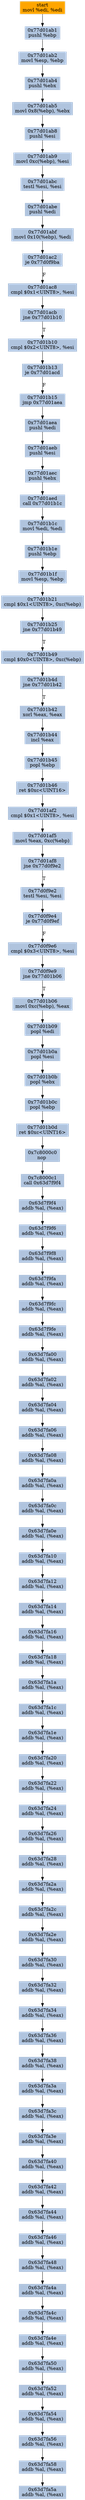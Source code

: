 digraph G {
node[shape=rectangle,style=filled,fillcolor=lightsteelblue,color=lightsteelblue]
bgcolor="transparent"
a0x77d01aafmovl_edi_edi[label="start\nmovl %edi, %edi",color="lightgrey",fillcolor="orange"];
a0x77d01ab1pushl_ebp[label="0x77d01ab1\npushl %ebp"];
a0x77d01ab2movl_esp_ebp[label="0x77d01ab2\nmovl %esp, %ebp"];
a0x77d01ab4pushl_ebx[label="0x77d01ab4\npushl %ebx"];
a0x77d01ab5movl_0x8ebp__ebx[label="0x77d01ab5\nmovl 0x8(%ebp), %ebx"];
a0x77d01ab8pushl_esi[label="0x77d01ab8\npushl %esi"];
a0x77d01ab9movl_0xcebp__esi[label="0x77d01ab9\nmovl 0xc(%ebp), %esi"];
a0x77d01abctestl_esi_esi[label="0x77d01abc\ntestl %esi, %esi"];
a0x77d01abepushl_edi[label="0x77d01abe\npushl %edi"];
a0x77d01abfmovl_0x10ebp__edi[label="0x77d01abf\nmovl 0x10(%ebp), %edi"];
a0x77d01ac2je_0x77d0f9ba[label="0x77d01ac2\nje 0x77d0f9ba"];
a0x77d01ac8cmpl_0x1UINT8_esi[label="0x77d01ac8\ncmpl $0x1<UINT8>, %esi"];
a0x77d01acbjne_0x77d01b10[label="0x77d01acb\njne 0x77d01b10"];
a0x77d01b10cmpl_0x2UINT8_esi[label="0x77d01b10\ncmpl $0x2<UINT8>, %esi"];
a0x77d01b13je_0x77d01acd[label="0x77d01b13\nje 0x77d01acd"];
a0x77d01b15jmp_0x77d01aea[label="0x77d01b15\njmp 0x77d01aea"];
a0x77d01aeapushl_edi[label="0x77d01aea\npushl %edi"];
a0x77d01aebpushl_esi[label="0x77d01aeb\npushl %esi"];
a0x77d01aecpushl_ebx[label="0x77d01aec\npushl %ebx"];
a0x77d01aedcall_0x77d01b1c[label="0x77d01aed\ncall 0x77d01b1c"];
a0x77d01b1cmovl_edi_edi[label="0x77d01b1c\nmovl %edi, %edi"];
a0x77d01b1epushl_ebp[label="0x77d01b1e\npushl %ebp"];
a0x77d01b1fmovl_esp_ebp[label="0x77d01b1f\nmovl %esp, %ebp"];
a0x77d01b21cmpl_0x1UINT8_0xcebp_[label="0x77d01b21\ncmpl $0x1<UINT8>, 0xc(%ebp)"];
a0x77d01b25jne_0x77d01b49[label="0x77d01b25\njne 0x77d01b49"];
a0x77d01b49cmpl_0x0UINT8_0xcebp_[label="0x77d01b49\ncmpl $0x0<UINT8>, 0xc(%ebp)"];
a0x77d01b4djne_0x77d01b42[label="0x77d01b4d\njne 0x77d01b42"];
a0x77d01b42xorl_eax_eax[label="0x77d01b42\nxorl %eax, %eax"];
a0x77d01b44incl_eax[label="0x77d01b44\nincl %eax"];
a0x77d01b45popl_ebp[label="0x77d01b45\npopl %ebp"];
a0x77d01b46ret_0xcUINT16[label="0x77d01b46\nret $0xc<UINT16>"];
a0x77d01af2cmpl_0x1UINT8_esi[label="0x77d01af2\ncmpl $0x1<UINT8>, %esi"];
a0x77d01af5movl_eax_0xcebp_[label="0x77d01af5\nmovl %eax, 0xc(%ebp)"];
a0x77d01af8jne_0x77d0f9e2[label="0x77d01af8\njne 0x77d0f9e2"];
a0x77d0f9e2testl_esi_esi[label="0x77d0f9e2\ntestl %esi, %esi"];
a0x77d0f9e4je_0x77d0f9ef[label="0x77d0f9e4\nje 0x77d0f9ef"];
a0x77d0f9e6cmpl_0x3UINT8_esi[label="0x77d0f9e6\ncmpl $0x3<UINT8>, %esi"];
a0x77d0f9e9jne_0x77d01b06[label="0x77d0f9e9\njne 0x77d01b06"];
a0x77d01b06movl_0xcebp__eax[label="0x77d01b06\nmovl 0xc(%ebp), %eax"];
a0x77d01b09popl_edi[label="0x77d01b09\npopl %edi"];
a0x77d01b0apopl_esi[label="0x77d01b0a\npopl %esi"];
a0x77d01b0bpopl_ebx[label="0x77d01b0b\npopl %ebx"];
a0x77d01b0cpopl_ebp[label="0x77d01b0c\npopl %ebp"];
a0x77d01b0dret_0xcUINT16[label="0x77d01b0d\nret $0xc<UINT16>"];
a0x7c8000c0nop_[label="0x7c8000c0\nnop "];
a0x7c8000c1call_0x63d7f9f4[label="0x7c8000c1\ncall 0x63d7f9f4"];
a0x63d7f9f4addb_al_eax_[label="0x63d7f9f4\naddb %al, (%eax)"];
a0x63d7f9f6addb_al_eax_[label="0x63d7f9f6\naddb %al, (%eax)"];
a0x63d7f9f8addb_al_eax_[label="0x63d7f9f8\naddb %al, (%eax)"];
a0x63d7f9faaddb_al_eax_[label="0x63d7f9fa\naddb %al, (%eax)"];
a0x63d7f9fcaddb_al_eax_[label="0x63d7f9fc\naddb %al, (%eax)"];
a0x63d7f9feaddb_al_eax_[label="0x63d7f9fe\naddb %al, (%eax)"];
a0x63d7fa00addb_al_eax_[label="0x63d7fa00\naddb %al, (%eax)"];
a0x63d7fa02addb_al_eax_[label="0x63d7fa02\naddb %al, (%eax)"];
a0x63d7fa04addb_al_eax_[label="0x63d7fa04\naddb %al, (%eax)"];
a0x63d7fa06addb_al_eax_[label="0x63d7fa06\naddb %al, (%eax)"];
a0x63d7fa08addb_al_eax_[label="0x63d7fa08\naddb %al, (%eax)"];
a0x63d7fa0aaddb_al_eax_[label="0x63d7fa0a\naddb %al, (%eax)"];
a0x63d7fa0caddb_al_eax_[label="0x63d7fa0c\naddb %al, (%eax)"];
a0x63d7fa0eaddb_al_eax_[label="0x63d7fa0e\naddb %al, (%eax)"];
a0x63d7fa10addb_al_eax_[label="0x63d7fa10\naddb %al, (%eax)"];
a0x63d7fa12addb_al_eax_[label="0x63d7fa12\naddb %al, (%eax)"];
a0x63d7fa14addb_al_eax_[label="0x63d7fa14\naddb %al, (%eax)"];
a0x63d7fa16addb_al_eax_[label="0x63d7fa16\naddb %al, (%eax)"];
a0x63d7fa18addb_al_eax_[label="0x63d7fa18\naddb %al, (%eax)"];
a0x63d7fa1aaddb_al_eax_[label="0x63d7fa1a\naddb %al, (%eax)"];
a0x63d7fa1caddb_al_eax_[label="0x63d7fa1c\naddb %al, (%eax)"];
a0x63d7fa1eaddb_al_eax_[label="0x63d7fa1e\naddb %al, (%eax)"];
a0x63d7fa20addb_al_eax_[label="0x63d7fa20\naddb %al, (%eax)"];
a0x63d7fa22addb_al_eax_[label="0x63d7fa22\naddb %al, (%eax)"];
a0x63d7fa24addb_al_eax_[label="0x63d7fa24\naddb %al, (%eax)"];
a0x63d7fa26addb_al_eax_[label="0x63d7fa26\naddb %al, (%eax)"];
a0x63d7fa28addb_al_eax_[label="0x63d7fa28\naddb %al, (%eax)"];
a0x63d7fa2aaddb_al_eax_[label="0x63d7fa2a\naddb %al, (%eax)"];
a0x63d7fa2caddb_al_eax_[label="0x63d7fa2c\naddb %al, (%eax)"];
a0x63d7fa2eaddb_al_eax_[label="0x63d7fa2e\naddb %al, (%eax)"];
a0x63d7fa30addb_al_eax_[label="0x63d7fa30\naddb %al, (%eax)"];
a0x63d7fa32addb_al_eax_[label="0x63d7fa32\naddb %al, (%eax)"];
a0x63d7fa34addb_al_eax_[label="0x63d7fa34\naddb %al, (%eax)"];
a0x63d7fa36addb_al_eax_[label="0x63d7fa36\naddb %al, (%eax)"];
a0x63d7fa38addb_al_eax_[label="0x63d7fa38\naddb %al, (%eax)"];
a0x63d7fa3aaddb_al_eax_[label="0x63d7fa3a\naddb %al, (%eax)"];
a0x63d7fa3caddb_al_eax_[label="0x63d7fa3c\naddb %al, (%eax)"];
a0x63d7fa3eaddb_al_eax_[label="0x63d7fa3e\naddb %al, (%eax)"];
a0x63d7fa40addb_al_eax_[label="0x63d7fa40\naddb %al, (%eax)"];
a0x63d7fa42addb_al_eax_[label="0x63d7fa42\naddb %al, (%eax)"];
a0x63d7fa44addb_al_eax_[label="0x63d7fa44\naddb %al, (%eax)"];
a0x63d7fa46addb_al_eax_[label="0x63d7fa46\naddb %al, (%eax)"];
a0x63d7fa48addb_al_eax_[label="0x63d7fa48\naddb %al, (%eax)"];
a0x63d7fa4aaddb_al_eax_[label="0x63d7fa4a\naddb %al, (%eax)"];
a0x63d7fa4caddb_al_eax_[label="0x63d7fa4c\naddb %al, (%eax)"];
a0x63d7fa4eaddb_al_eax_[label="0x63d7fa4e\naddb %al, (%eax)"];
a0x63d7fa50addb_al_eax_[label="0x63d7fa50\naddb %al, (%eax)"];
a0x63d7fa52addb_al_eax_[label="0x63d7fa52\naddb %al, (%eax)"];
a0x63d7fa54addb_al_eax_[label="0x63d7fa54\naddb %al, (%eax)"];
a0x63d7fa56addb_al_eax_[label="0x63d7fa56\naddb %al, (%eax)"];
a0x63d7fa58addb_al_eax_[label="0x63d7fa58\naddb %al, (%eax)"];
a0x63d7fa5aaddb_al_eax_[label="0x63d7fa5a\naddb %al, (%eax)"];
a0x77d01aafmovl_edi_edi -> a0x77d01ab1pushl_ebp [color="#000000"];
a0x77d01ab1pushl_ebp -> a0x77d01ab2movl_esp_ebp [color="#000000"];
a0x77d01ab2movl_esp_ebp -> a0x77d01ab4pushl_ebx [color="#000000"];
a0x77d01ab4pushl_ebx -> a0x77d01ab5movl_0x8ebp__ebx [color="#000000"];
a0x77d01ab5movl_0x8ebp__ebx -> a0x77d01ab8pushl_esi [color="#000000"];
a0x77d01ab8pushl_esi -> a0x77d01ab9movl_0xcebp__esi [color="#000000"];
a0x77d01ab9movl_0xcebp__esi -> a0x77d01abctestl_esi_esi [color="#000000"];
a0x77d01abctestl_esi_esi -> a0x77d01abepushl_edi [color="#000000"];
a0x77d01abepushl_edi -> a0x77d01abfmovl_0x10ebp__edi [color="#000000"];
a0x77d01abfmovl_0x10ebp__edi -> a0x77d01ac2je_0x77d0f9ba [color="#000000"];
a0x77d01ac2je_0x77d0f9ba -> a0x77d01ac8cmpl_0x1UINT8_esi [color="#000000",label="F"];
a0x77d01ac8cmpl_0x1UINT8_esi -> a0x77d01acbjne_0x77d01b10 [color="#000000"];
a0x77d01acbjne_0x77d01b10 -> a0x77d01b10cmpl_0x2UINT8_esi [color="#000000",label="T"];
a0x77d01b10cmpl_0x2UINT8_esi -> a0x77d01b13je_0x77d01acd [color="#000000"];
a0x77d01b13je_0x77d01acd -> a0x77d01b15jmp_0x77d01aea [color="#000000",label="F"];
a0x77d01b15jmp_0x77d01aea -> a0x77d01aeapushl_edi [color="#000000"];
a0x77d01aeapushl_edi -> a0x77d01aebpushl_esi [color="#000000"];
a0x77d01aebpushl_esi -> a0x77d01aecpushl_ebx [color="#000000"];
a0x77d01aecpushl_ebx -> a0x77d01aedcall_0x77d01b1c [color="#000000"];
a0x77d01aedcall_0x77d01b1c -> a0x77d01b1cmovl_edi_edi [color="#000000"];
a0x77d01b1cmovl_edi_edi -> a0x77d01b1epushl_ebp [color="#000000"];
a0x77d01b1epushl_ebp -> a0x77d01b1fmovl_esp_ebp [color="#000000"];
a0x77d01b1fmovl_esp_ebp -> a0x77d01b21cmpl_0x1UINT8_0xcebp_ [color="#000000"];
a0x77d01b21cmpl_0x1UINT8_0xcebp_ -> a0x77d01b25jne_0x77d01b49 [color="#000000"];
a0x77d01b25jne_0x77d01b49 -> a0x77d01b49cmpl_0x0UINT8_0xcebp_ [color="#000000",label="T"];
a0x77d01b49cmpl_0x0UINT8_0xcebp_ -> a0x77d01b4djne_0x77d01b42 [color="#000000"];
a0x77d01b4djne_0x77d01b42 -> a0x77d01b42xorl_eax_eax [color="#000000",label="T"];
a0x77d01b42xorl_eax_eax -> a0x77d01b44incl_eax [color="#000000"];
a0x77d01b44incl_eax -> a0x77d01b45popl_ebp [color="#000000"];
a0x77d01b45popl_ebp -> a0x77d01b46ret_0xcUINT16 [color="#000000"];
a0x77d01b46ret_0xcUINT16 -> a0x77d01af2cmpl_0x1UINT8_esi [color="#000000"];
a0x77d01af2cmpl_0x1UINT8_esi -> a0x77d01af5movl_eax_0xcebp_ [color="#000000"];
a0x77d01af5movl_eax_0xcebp_ -> a0x77d01af8jne_0x77d0f9e2 [color="#000000"];
a0x77d01af8jne_0x77d0f9e2 -> a0x77d0f9e2testl_esi_esi [color="#000000",label="T"];
a0x77d0f9e2testl_esi_esi -> a0x77d0f9e4je_0x77d0f9ef [color="#000000"];
a0x77d0f9e4je_0x77d0f9ef -> a0x77d0f9e6cmpl_0x3UINT8_esi [color="#000000",label="F"];
a0x77d0f9e6cmpl_0x3UINT8_esi -> a0x77d0f9e9jne_0x77d01b06 [color="#000000"];
a0x77d0f9e9jne_0x77d01b06 -> a0x77d01b06movl_0xcebp__eax [color="#000000",label="T"];
a0x77d01b06movl_0xcebp__eax -> a0x77d01b09popl_edi [color="#000000"];
a0x77d01b09popl_edi -> a0x77d01b0apopl_esi [color="#000000"];
a0x77d01b0apopl_esi -> a0x77d01b0bpopl_ebx [color="#000000"];
a0x77d01b0bpopl_ebx -> a0x77d01b0cpopl_ebp [color="#000000"];
a0x77d01b0cpopl_ebp -> a0x77d01b0dret_0xcUINT16 [color="#000000"];
a0x77d01b0dret_0xcUINT16 -> a0x7c8000c0nop_ [color="#000000"];
a0x7c8000c0nop_ -> a0x7c8000c1call_0x63d7f9f4 [color="#000000"];
a0x7c8000c1call_0x63d7f9f4 -> a0x63d7f9f4addb_al_eax_ [color="#000000"];
a0x63d7f9f4addb_al_eax_ -> a0x63d7f9f6addb_al_eax_ [color="#000000"];
a0x63d7f9f6addb_al_eax_ -> a0x63d7f9f8addb_al_eax_ [color="#000000"];
a0x63d7f9f8addb_al_eax_ -> a0x63d7f9faaddb_al_eax_ [color="#000000"];
a0x63d7f9faaddb_al_eax_ -> a0x63d7f9fcaddb_al_eax_ [color="#000000"];
a0x63d7f9fcaddb_al_eax_ -> a0x63d7f9feaddb_al_eax_ [color="#000000"];
a0x63d7f9feaddb_al_eax_ -> a0x63d7fa00addb_al_eax_ [color="#000000"];
a0x63d7fa00addb_al_eax_ -> a0x63d7fa02addb_al_eax_ [color="#000000"];
a0x63d7fa02addb_al_eax_ -> a0x63d7fa04addb_al_eax_ [color="#000000"];
a0x63d7fa04addb_al_eax_ -> a0x63d7fa06addb_al_eax_ [color="#000000"];
a0x63d7fa06addb_al_eax_ -> a0x63d7fa08addb_al_eax_ [color="#000000"];
a0x63d7fa08addb_al_eax_ -> a0x63d7fa0aaddb_al_eax_ [color="#000000"];
a0x63d7fa0aaddb_al_eax_ -> a0x63d7fa0caddb_al_eax_ [color="#000000"];
a0x63d7fa0caddb_al_eax_ -> a0x63d7fa0eaddb_al_eax_ [color="#000000"];
a0x63d7fa0eaddb_al_eax_ -> a0x63d7fa10addb_al_eax_ [color="#000000"];
a0x63d7fa10addb_al_eax_ -> a0x63d7fa12addb_al_eax_ [color="#000000"];
a0x63d7fa12addb_al_eax_ -> a0x63d7fa14addb_al_eax_ [color="#000000"];
a0x63d7fa14addb_al_eax_ -> a0x63d7fa16addb_al_eax_ [color="#000000"];
a0x63d7fa16addb_al_eax_ -> a0x63d7fa18addb_al_eax_ [color="#000000"];
a0x63d7fa18addb_al_eax_ -> a0x63d7fa1aaddb_al_eax_ [color="#000000"];
a0x63d7fa1aaddb_al_eax_ -> a0x63d7fa1caddb_al_eax_ [color="#000000"];
a0x63d7fa1caddb_al_eax_ -> a0x63d7fa1eaddb_al_eax_ [color="#000000"];
a0x63d7fa1eaddb_al_eax_ -> a0x63d7fa20addb_al_eax_ [color="#000000"];
a0x63d7fa20addb_al_eax_ -> a0x63d7fa22addb_al_eax_ [color="#000000"];
a0x63d7fa22addb_al_eax_ -> a0x63d7fa24addb_al_eax_ [color="#000000"];
a0x63d7fa24addb_al_eax_ -> a0x63d7fa26addb_al_eax_ [color="#000000"];
a0x63d7fa26addb_al_eax_ -> a0x63d7fa28addb_al_eax_ [color="#000000"];
a0x63d7fa28addb_al_eax_ -> a0x63d7fa2aaddb_al_eax_ [color="#000000"];
a0x63d7fa2aaddb_al_eax_ -> a0x63d7fa2caddb_al_eax_ [color="#000000"];
a0x63d7fa2caddb_al_eax_ -> a0x63d7fa2eaddb_al_eax_ [color="#000000"];
a0x63d7fa2eaddb_al_eax_ -> a0x63d7fa30addb_al_eax_ [color="#000000"];
a0x63d7fa30addb_al_eax_ -> a0x63d7fa32addb_al_eax_ [color="#000000"];
a0x63d7fa32addb_al_eax_ -> a0x63d7fa34addb_al_eax_ [color="#000000"];
a0x63d7fa34addb_al_eax_ -> a0x63d7fa36addb_al_eax_ [color="#000000"];
a0x63d7fa36addb_al_eax_ -> a0x63d7fa38addb_al_eax_ [color="#000000"];
a0x63d7fa38addb_al_eax_ -> a0x63d7fa3aaddb_al_eax_ [color="#000000"];
a0x63d7fa3aaddb_al_eax_ -> a0x63d7fa3caddb_al_eax_ [color="#000000"];
a0x63d7fa3caddb_al_eax_ -> a0x63d7fa3eaddb_al_eax_ [color="#000000"];
a0x63d7fa3eaddb_al_eax_ -> a0x63d7fa40addb_al_eax_ [color="#000000"];
a0x63d7fa40addb_al_eax_ -> a0x63d7fa42addb_al_eax_ [color="#000000"];
a0x63d7fa42addb_al_eax_ -> a0x63d7fa44addb_al_eax_ [color="#000000"];
a0x63d7fa44addb_al_eax_ -> a0x63d7fa46addb_al_eax_ [color="#000000"];
a0x63d7fa46addb_al_eax_ -> a0x63d7fa48addb_al_eax_ [color="#000000"];
a0x63d7fa48addb_al_eax_ -> a0x63d7fa4aaddb_al_eax_ [color="#000000"];
a0x63d7fa4aaddb_al_eax_ -> a0x63d7fa4caddb_al_eax_ [color="#000000"];
a0x63d7fa4caddb_al_eax_ -> a0x63d7fa4eaddb_al_eax_ [color="#000000"];
a0x63d7fa4eaddb_al_eax_ -> a0x63d7fa50addb_al_eax_ [color="#000000"];
a0x63d7fa50addb_al_eax_ -> a0x63d7fa52addb_al_eax_ [color="#000000"];
a0x63d7fa52addb_al_eax_ -> a0x63d7fa54addb_al_eax_ [color="#000000"];
a0x63d7fa54addb_al_eax_ -> a0x63d7fa56addb_al_eax_ [color="#000000"];
a0x63d7fa56addb_al_eax_ -> a0x63d7fa58addb_al_eax_ [color="#000000"];
a0x63d7fa58addb_al_eax_ -> a0x63d7fa5aaddb_al_eax_ [color="#000000"];
}

